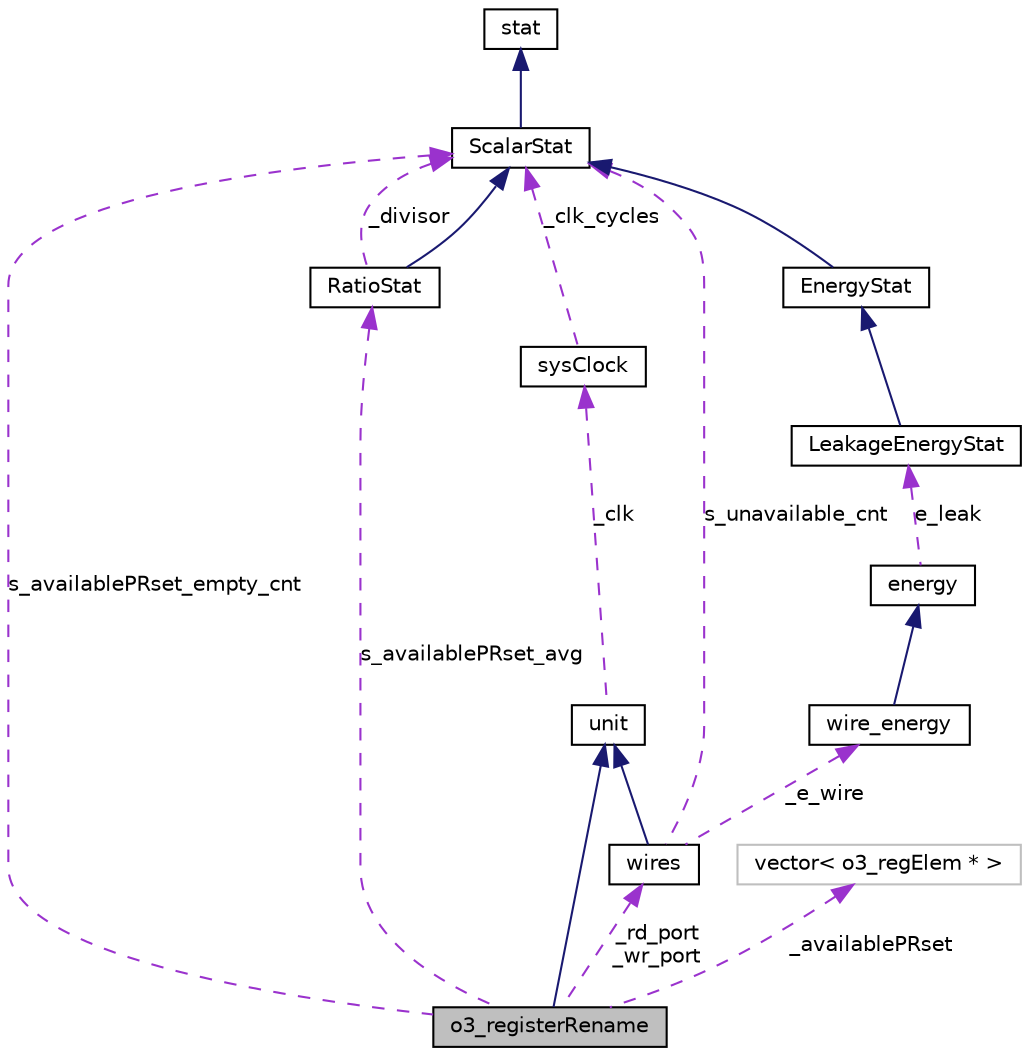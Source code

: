 digraph G
{
  edge [fontname="Helvetica",fontsize="10",labelfontname="Helvetica",labelfontsize="10"];
  node [fontname="Helvetica",fontsize="10",shape=record];
  Node1 [label="o3_registerRename",height=0.2,width=0.4,color="black", fillcolor="grey75", style="filled" fontcolor="black"];
  Node2 -> Node1 [dir=back,color="midnightblue",fontsize="10",style="solid"];
  Node2 [label="unit",height=0.2,width=0.4,color="black", fillcolor="white", style="filled",URL="$classunit.html"];
  Node3 -> Node2 [dir=back,color="darkorchid3",fontsize="10",style="dashed",label="_clk"];
  Node3 [label="sysClock",height=0.2,width=0.4,color="black", fillcolor="white", style="filled",URL="$classsysClock.html"];
  Node4 -> Node3 [dir=back,color="darkorchid3",fontsize="10",style="dashed",label="_clk_cycles"];
  Node4 [label="ScalarStat",height=0.2,width=0.4,color="black", fillcolor="white", style="filled",URL="$classScalarStat.html"];
  Node5 -> Node4 [dir=back,color="midnightblue",fontsize="10",style="solid"];
  Node5 [label="stat",height=0.2,width=0.4,color="black", fillcolor="white", style="filled",URL="$classstat.html"];
  Node4 -> Node1 [dir=back,color="darkorchid3",fontsize="10",style="dashed",label="s_availablePRset_empty_cnt"];
  Node6 -> Node1 [dir=back,color="darkorchid3",fontsize="10",style="dashed",label="_availablePRset"];
  Node6 [label="vector\< o3_regElem * \>",height=0.2,width=0.4,color="grey75", fillcolor="white", style="filled"];
  Node7 -> Node1 [dir=back,color="darkorchid3",fontsize="10",style="dashed",label="s_availablePRset_avg"];
  Node7 [label="RatioStat",height=0.2,width=0.4,color="black", fillcolor="white", style="filled",URL="$classRatioStat.html"];
  Node4 -> Node7 [dir=back,color="midnightblue",fontsize="10",style="solid"];
  Node4 -> Node7 [dir=back,color="darkorchid3",fontsize="10",style="dashed",label="_divisor"];
  Node8 -> Node1 [dir=back,color="darkorchid3",fontsize="10",style="dashed",label="_rd_port\n_wr_port"];
  Node8 [label="wires",height=0.2,width=0.4,color="black", fillcolor="white", style="filled",URL="$classwires.html"];
  Node2 -> Node8 [dir=back,color="midnightblue",fontsize="10",style="solid"];
  Node4 -> Node8 [dir=back,color="darkorchid3",fontsize="10",style="dashed",label="s_unavailable_cnt"];
  Node9 -> Node8 [dir=back,color="darkorchid3",fontsize="10",style="dashed",label="_e_wire"];
  Node9 [label="wire_energy",height=0.2,width=0.4,color="black", fillcolor="white", style="filled",URL="$classwire__energy.html"];
  Node10 -> Node9 [dir=back,color="midnightblue",fontsize="10",style="solid"];
  Node10 [label="energy",height=0.2,width=0.4,color="black", fillcolor="white", style="filled",URL="$classenergy.html"];
  Node11 -> Node10 [dir=back,color="darkorchid3",fontsize="10",style="dashed",label="e_leak"];
  Node11 [label="LeakageEnergyStat",height=0.2,width=0.4,color="black", fillcolor="white", style="filled",URL="$classLeakageEnergyStat.html"];
  Node12 -> Node11 [dir=back,color="midnightblue",fontsize="10",style="solid"];
  Node12 [label="EnergyStat",height=0.2,width=0.4,color="black", fillcolor="white", style="filled",URL="$classEnergyStat.html"];
  Node4 -> Node12 [dir=back,color="midnightblue",fontsize="10",style="solid"];
}
